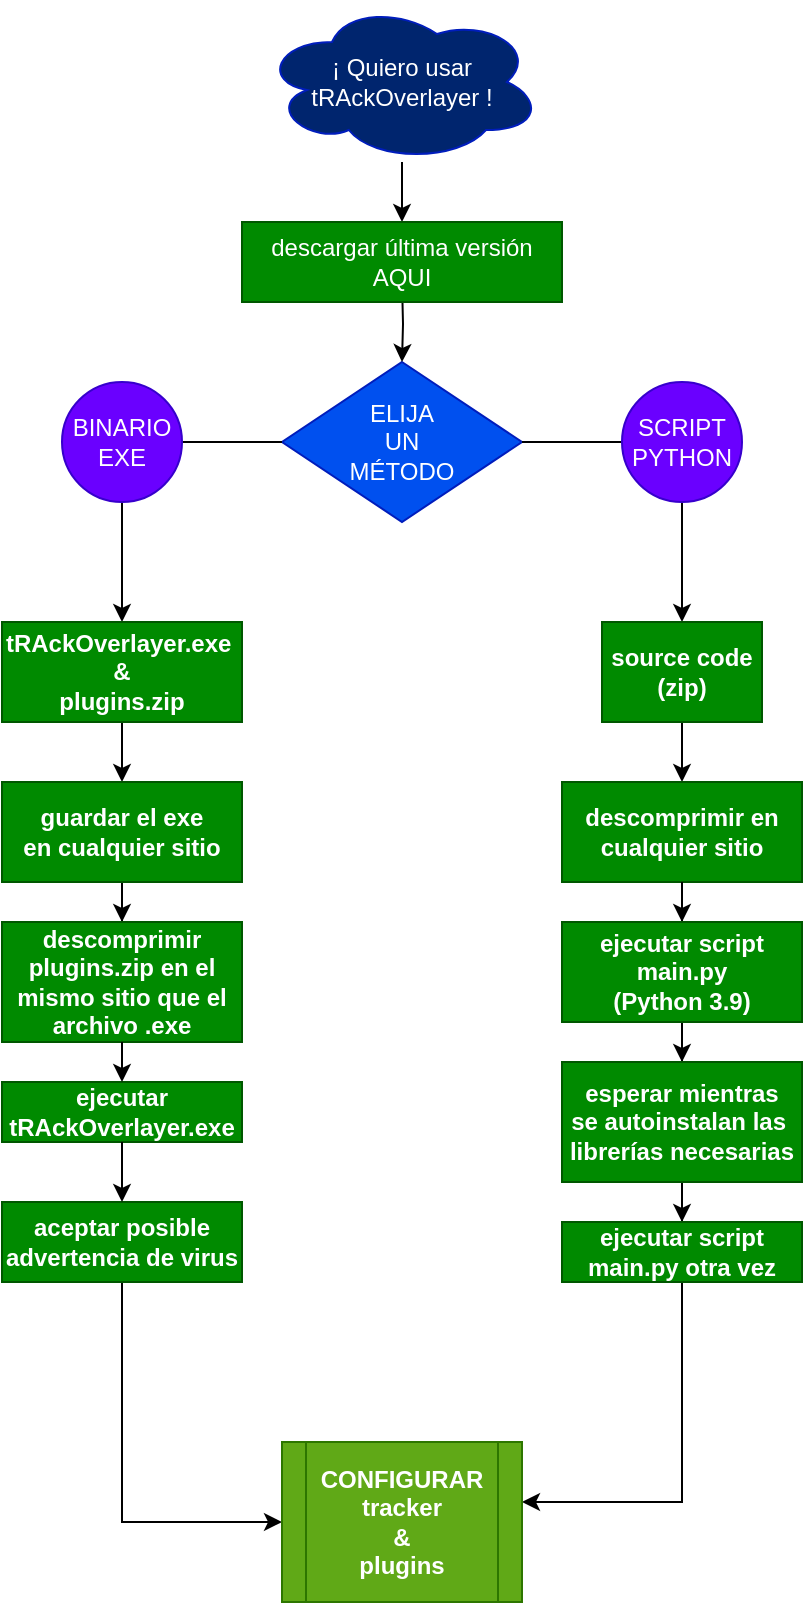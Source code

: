 <mxfile version="21.7.4" type="device">
  <diagram name="Página-1" id="tdDdDdI44-iRejUF5_0h">
    <mxGraphModel dx="633" dy="629" grid="1" gridSize="10" guides="1" tooltips="1" connect="1" arrows="1" fold="1" page="1" pageScale="1" pageWidth="827" pageHeight="1169" math="0" shadow="0">
      <root>
        <mxCell id="0" />
        <mxCell id="1" parent="0" />
        <mxCell id="mHhTptAM0eaOa5p4Wo3K-2" value="ELIJA&lt;br&gt;UN&lt;br&gt;MÉTODO" style="rhombus;whiteSpace=wrap;html=1;fillColor=#0050ef;fontColor=#ffffff;strokeColor=#001DBC;" vertex="1" parent="1">
          <mxGeometry x="200" y="180" width="120" height="80" as="geometry" />
        </mxCell>
        <mxCell id="mHhTptAM0eaOa5p4Wo3K-4" value="" style="endArrow=classic;html=1;rounded=0;exitX=0;exitY=0.5;exitDx=0;exitDy=0;entryX=0.5;entryY=0;entryDx=0;entryDy=0;" edge="1" parent="1" source="mHhTptAM0eaOa5p4Wo3K-2" target="mHhTptAM0eaOa5p4Wo3K-17">
          <mxGeometry width="50" height="50" relative="1" as="geometry">
            <mxPoint x="380" y="530" as="sourcePoint" />
            <mxPoint x="120" y="300" as="targetPoint" />
            <Array as="points">
              <mxPoint x="120" y="220" />
            </Array>
          </mxGeometry>
        </mxCell>
        <mxCell id="mHhTptAM0eaOa5p4Wo3K-3" value="BINARIO&lt;br&gt;EXE" style="ellipse;whiteSpace=wrap;html=1;aspect=fixed;fillColor=#6a00ff;fontColor=#ffffff;strokeColor=#3700CC;" vertex="1" parent="1">
          <mxGeometry x="90" y="190" width="60" height="60" as="geometry" />
        </mxCell>
        <mxCell id="mHhTptAM0eaOa5p4Wo3K-6" value="" style="endArrow=classic;html=1;rounded=0;exitX=1;exitY=0.5;exitDx=0;exitDy=0;entryX=0.5;entryY=0;entryDx=0;entryDy=0;" edge="1" parent="1" source="mHhTptAM0eaOa5p4Wo3K-2" target="mHhTptAM0eaOa5p4Wo3K-18">
          <mxGeometry width="50" height="50" relative="1" as="geometry">
            <mxPoint x="340" y="170" as="sourcePoint" />
            <mxPoint x="400" y="300" as="targetPoint" />
            <Array as="points">
              <mxPoint x="400" y="220" />
            </Array>
          </mxGeometry>
        </mxCell>
        <mxCell id="mHhTptAM0eaOa5p4Wo3K-5" value="SCRIPT&lt;br&gt;PYTHON" style="ellipse;whiteSpace=wrap;html=1;aspect=fixed;fillColor=#6a00ff;fontColor=#ffffff;strokeColor=#3700CC;" vertex="1" parent="1">
          <mxGeometry x="370" y="190" width="60" height="60" as="geometry" />
        </mxCell>
        <mxCell id="mHhTptAM0eaOa5p4Wo3K-8" value="" style="edgeStyle=orthogonalEdgeStyle;rounded=0;orthogonalLoop=1;jettySize=auto;html=1;" edge="1" parent="1" target="mHhTptAM0eaOa5p4Wo3K-2">
          <mxGeometry relative="1" as="geometry">
            <mxPoint x="260" y="140" as="sourcePoint" />
          </mxGeometry>
        </mxCell>
        <mxCell id="mHhTptAM0eaOa5p4Wo3K-11" value="" style="edgeStyle=orthogonalEdgeStyle;rounded=0;orthogonalLoop=1;jettySize=auto;html=1;" edge="1" parent="1" source="mHhTptAM0eaOa5p4Wo3K-7" target="mHhTptAM0eaOa5p4Wo3K-10">
          <mxGeometry relative="1" as="geometry" />
        </mxCell>
        <mxCell id="mHhTptAM0eaOa5p4Wo3K-7" value="¡ Quiero usar&lt;br&gt;tRAckOverlayer !" style="ellipse;shape=cloud;whiteSpace=wrap;html=1;fillColor=#00256E;fontColor=#ffffff;strokeColor=#001DBC;" vertex="1" parent="1">
          <mxGeometry x="190" width="140" height="80" as="geometry" />
        </mxCell>
        <UserObject label="descargar última versión AQUI" link="https://github.com/pinakure/yt-obs/releases" linkTarget="_blank" id="mHhTptAM0eaOa5p4Wo3K-10">
          <mxCell style="rounded=0;whiteSpace=wrap;html=1;fillColor=#008a00;fontColor=#ffffff;strokeColor=#005700;" vertex="1" parent="1">
            <mxGeometry x="180" y="110" width="160" height="40" as="geometry" />
          </mxCell>
        </UserObject>
        <mxCell id="mHhTptAM0eaOa5p4Wo3K-22" value="" style="edgeStyle=orthogonalEdgeStyle;rounded=0;orthogonalLoop=1;jettySize=auto;html=1;" edge="1" parent="1" source="mHhTptAM0eaOa5p4Wo3K-17" target="mHhTptAM0eaOa5p4Wo3K-20">
          <mxGeometry relative="1" as="geometry" />
        </mxCell>
        <mxCell id="mHhTptAM0eaOa5p4Wo3K-17" value="&lt;b style=&quot;border-color: var(--border-color);&quot;&gt;tRAckOverlayer.exe&amp;nbsp;&lt;br&gt;&amp;amp;&lt;br&gt;plugins.zip&lt;br&gt;&lt;/b&gt;" style="rounded=0;whiteSpace=wrap;html=1;fillColor=#008a00;fontColor=#ffffff;strokeColor=#005700;" vertex="1" parent="1">
          <mxGeometry x="60" y="310" width="120" height="50" as="geometry" />
        </mxCell>
        <mxCell id="mHhTptAM0eaOa5p4Wo3K-25" value="" style="edgeStyle=orthogonalEdgeStyle;rounded=0;orthogonalLoop=1;jettySize=auto;html=1;" edge="1" parent="1" source="mHhTptAM0eaOa5p4Wo3K-18" target="mHhTptAM0eaOa5p4Wo3K-24">
          <mxGeometry relative="1" as="geometry" />
        </mxCell>
        <mxCell id="mHhTptAM0eaOa5p4Wo3K-18" value="&lt;b style=&quot;border-color: var(--border-color);&quot;&gt;source code (zip)&lt;/b&gt;" style="rounded=0;whiteSpace=wrap;html=1;fillColor=#008a00;fontColor=#ffffff;strokeColor=#005700;" vertex="1" parent="1">
          <mxGeometry x="360" y="310" width="80" height="50" as="geometry" />
        </mxCell>
        <mxCell id="mHhTptAM0eaOa5p4Wo3K-23" value="" style="edgeStyle=orthogonalEdgeStyle;rounded=0;orthogonalLoop=1;jettySize=auto;html=1;" edge="1" parent="1" source="mHhTptAM0eaOa5p4Wo3K-20" target="mHhTptAM0eaOa5p4Wo3K-21">
          <mxGeometry relative="1" as="geometry" />
        </mxCell>
        <mxCell id="mHhTptAM0eaOa5p4Wo3K-20" value="&lt;b style=&quot;border-color: var(--border-color);&quot;&gt;guardar el exe&lt;br&gt;en cualquier sitio&lt;br&gt;&lt;/b&gt;" style="rounded=0;whiteSpace=wrap;html=1;fillColor=#008a00;fontColor=#ffffff;strokeColor=#005700;" vertex="1" parent="1">
          <mxGeometry x="60" y="390" width="120" height="50" as="geometry" />
        </mxCell>
        <mxCell id="mHhTptAM0eaOa5p4Wo3K-21" value="&lt;b style=&quot;border-color: var(--border-color);&quot;&gt;descomprimir plugins.zip en el&lt;br&gt;mismo sitio que el&lt;br&gt;archivo .exe&lt;br&gt;&lt;/b&gt;" style="rounded=0;whiteSpace=wrap;html=1;fillColor=#008a00;fontColor=#ffffff;strokeColor=#005700;" vertex="1" parent="1">
          <mxGeometry x="60" y="460" width="120" height="60" as="geometry" />
        </mxCell>
        <mxCell id="mHhTptAM0eaOa5p4Wo3K-28" value="" style="edgeStyle=orthogonalEdgeStyle;rounded=0;orthogonalLoop=1;jettySize=auto;html=1;" edge="1" parent="1" source="mHhTptAM0eaOa5p4Wo3K-26" target="mHhTptAM0eaOa5p4Wo3K-27">
          <mxGeometry relative="1" as="geometry" />
        </mxCell>
        <mxCell id="mHhTptAM0eaOa5p4Wo3K-24" value="&lt;b style=&quot;border-color: var(--border-color);&quot;&gt;descomprimir en&lt;br&gt;cualquier sitio&lt;br&gt;&lt;/b&gt;" style="rounded=0;whiteSpace=wrap;html=1;fillColor=#008a00;fontColor=#ffffff;strokeColor=#005700;" vertex="1" parent="1">
          <mxGeometry x="340" y="390" width="120" height="50" as="geometry" />
        </mxCell>
        <mxCell id="mHhTptAM0eaOa5p4Wo3K-37" value="" style="edgeStyle=orthogonalEdgeStyle;rounded=0;orthogonalLoop=1;jettySize=auto;html=1;" edge="1" parent="1" source="mHhTptAM0eaOa5p4Wo3K-27" target="mHhTptAM0eaOa5p4Wo3K-35">
          <mxGeometry relative="1" as="geometry" />
        </mxCell>
        <mxCell id="mHhTptAM0eaOa5p4Wo3K-27" value="&lt;b style=&quot;border-color: var(--border-color);&quot;&gt;esperar mientras&lt;br&gt;se autoinstalan las&amp;nbsp;&lt;br&gt;librerías necesarias&lt;br&gt;&lt;/b&gt;" style="rounded=0;whiteSpace=wrap;html=1;fillColor=#008a00;fontColor=#ffffff;strokeColor=#005700;" vertex="1" parent="1">
          <mxGeometry x="340" y="530" width="120" height="60" as="geometry" />
        </mxCell>
        <mxCell id="mHhTptAM0eaOa5p4Wo3K-29" value="" style="edgeStyle=orthogonalEdgeStyle;rounded=0;orthogonalLoop=1;jettySize=auto;html=1;" edge="1" parent="1" source="mHhTptAM0eaOa5p4Wo3K-24" target="mHhTptAM0eaOa5p4Wo3K-26">
          <mxGeometry relative="1" as="geometry">
            <mxPoint x="400" y="440" as="sourcePoint" />
            <mxPoint x="400" y="550" as="targetPoint" />
          </mxGeometry>
        </mxCell>
        <mxCell id="mHhTptAM0eaOa5p4Wo3K-26" value="&lt;b style=&quot;border-color: var(--border-color);&quot;&gt;ejecutar script main.py&lt;br&gt;(Python 3.9)&lt;br&gt;&lt;/b&gt;" style="rounded=0;whiteSpace=wrap;html=1;fillColor=#008a00;fontColor=#ffffff;strokeColor=#005700;" vertex="1" parent="1">
          <mxGeometry x="340" y="460" width="120" height="50" as="geometry" />
        </mxCell>
        <mxCell id="mHhTptAM0eaOa5p4Wo3K-30" value="&lt;b style=&quot;border-color: var(--border-color);&quot;&gt;ejecutar&lt;br&gt;tRAckOverlayer.exe&lt;br&gt;&lt;/b&gt;" style="rounded=0;whiteSpace=wrap;html=1;fillColor=#008a00;fontColor=#ffffff;strokeColor=#005700;" vertex="1" parent="1">
          <mxGeometry x="60" y="540" width="120" height="30" as="geometry" />
        </mxCell>
        <mxCell id="mHhTptAM0eaOa5p4Wo3K-31" value="" style="edgeStyle=orthogonalEdgeStyle;rounded=0;orthogonalLoop=1;jettySize=auto;html=1;entryX=0.5;entryY=0;entryDx=0;entryDy=0;exitX=0.5;exitY=1;exitDx=0;exitDy=0;" edge="1" parent="1" source="mHhTptAM0eaOa5p4Wo3K-21" target="mHhTptAM0eaOa5p4Wo3K-30">
          <mxGeometry relative="1" as="geometry">
            <mxPoint x="120" y="530" as="sourcePoint" />
            <mxPoint x="129" y="532" as="targetPoint" />
          </mxGeometry>
        </mxCell>
        <mxCell id="mHhTptAM0eaOa5p4Wo3K-42" style="edgeStyle=orthogonalEdgeStyle;rounded=0;orthogonalLoop=1;jettySize=auto;html=1;exitX=0.5;exitY=1;exitDx=0;exitDy=0;entryX=0;entryY=0.5;entryDx=0;entryDy=0;" edge="1" parent="1" source="mHhTptAM0eaOa5p4Wo3K-32" target="mHhTptAM0eaOa5p4Wo3K-41">
          <mxGeometry relative="1" as="geometry" />
        </mxCell>
        <mxCell id="mHhTptAM0eaOa5p4Wo3K-32" value="&lt;b style=&quot;border-color: var(--border-color);&quot;&gt;aceptar posible&lt;br&gt;advertencia de virus&lt;br&gt;&lt;/b&gt;" style="rounded=0;whiteSpace=wrap;html=1;fillColor=#008a00;fontColor=#ffffff;strokeColor=#005700;" vertex="1" parent="1">
          <mxGeometry x="60" y="600" width="120" height="40" as="geometry" />
        </mxCell>
        <mxCell id="mHhTptAM0eaOa5p4Wo3K-33" value="" style="edgeStyle=orthogonalEdgeStyle;rounded=0;orthogonalLoop=1;jettySize=auto;html=1;entryX=0.5;entryY=0;entryDx=0;entryDy=0;" edge="1" parent="1" target="mHhTptAM0eaOa5p4Wo3K-32">
          <mxGeometry relative="1" as="geometry">
            <mxPoint x="120" y="570" as="sourcePoint" />
            <mxPoint x="130" y="550" as="targetPoint" />
          </mxGeometry>
        </mxCell>
        <mxCell id="mHhTptAM0eaOa5p4Wo3K-39" value="" style="edgeStyle=orthogonalEdgeStyle;rounded=0;orthogonalLoop=1;jettySize=auto;html=1;entryX=1;entryY=0.5;entryDx=0;entryDy=0;" edge="1" parent="1" source="mHhTptAM0eaOa5p4Wo3K-35">
          <mxGeometry relative="1" as="geometry">
            <mxPoint x="320.0" y="750.0" as="targetPoint" />
            <Array as="points">
              <mxPoint x="400" y="750" />
            </Array>
          </mxGeometry>
        </mxCell>
        <mxCell id="mHhTptAM0eaOa5p4Wo3K-35" value="&lt;b style=&quot;border-color: var(--border-color);&quot;&gt;ejecutar script main.py otra vez&lt;br&gt;&lt;/b&gt;" style="rounded=0;whiteSpace=wrap;html=1;fillColor=#008a00;fontColor=#ffffff;strokeColor=#005700;" vertex="1" parent="1">
          <mxGeometry x="340" y="610" width="120" height="30" as="geometry" />
        </mxCell>
        <mxCell id="mHhTptAM0eaOa5p4Wo3K-41" value="&lt;b style=&quot;border-color: var(--border-color);&quot;&gt;CONFIGURAR&lt;br&gt;tracker&lt;br&gt;&amp;amp;&lt;br&gt;plugins&lt;br&gt;&lt;/b&gt;" style="shape=process;whiteSpace=wrap;html=1;backgroundOutline=1;fillColor=#60a917;strokeColor=#2D7600;fontColor=#ffffff;" vertex="1" parent="1">
          <mxGeometry x="200" y="720" width="120" height="80" as="geometry" />
        </mxCell>
      </root>
    </mxGraphModel>
  </diagram>
</mxfile>
